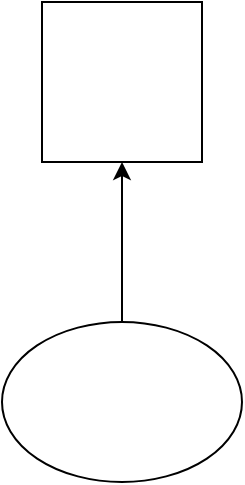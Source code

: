 <mxfile version="15.5.4" type="embed"><diagram id="cwWtdqNpVdrY-klZLekN" name="Page-1"><mxGraphModel dx="482" dy="368" grid="1" gridSize="10" guides="1" tooltips="1" connect="1" arrows="1" fold="1" page="1" pageScale="1" pageWidth="850" pageHeight="1100" math="0" shadow="0"><root><mxCell id="0"/><mxCell id="1" parent="0"/><mxCell id="2" value="" style="whiteSpace=wrap;html=1;aspect=fixed;" vertex="1" parent="1"><mxGeometry x="60" y="70" width="80" height="80" as="geometry"/></mxCell><mxCell id="4" style="edgeStyle=orthogonalEdgeStyle;rounded=0;orthogonalLoop=1;jettySize=auto;html=1;" edge="1" parent="1" source="3" target="2"><mxGeometry relative="1" as="geometry"/></mxCell><mxCell id="3" value="" style="ellipse;whiteSpace=wrap;html=1;" vertex="1" parent="1"><mxGeometry x="40" y="230" width="120" height="80" as="geometry"/></mxCell></root></mxGraphModel></diagram></mxfile>